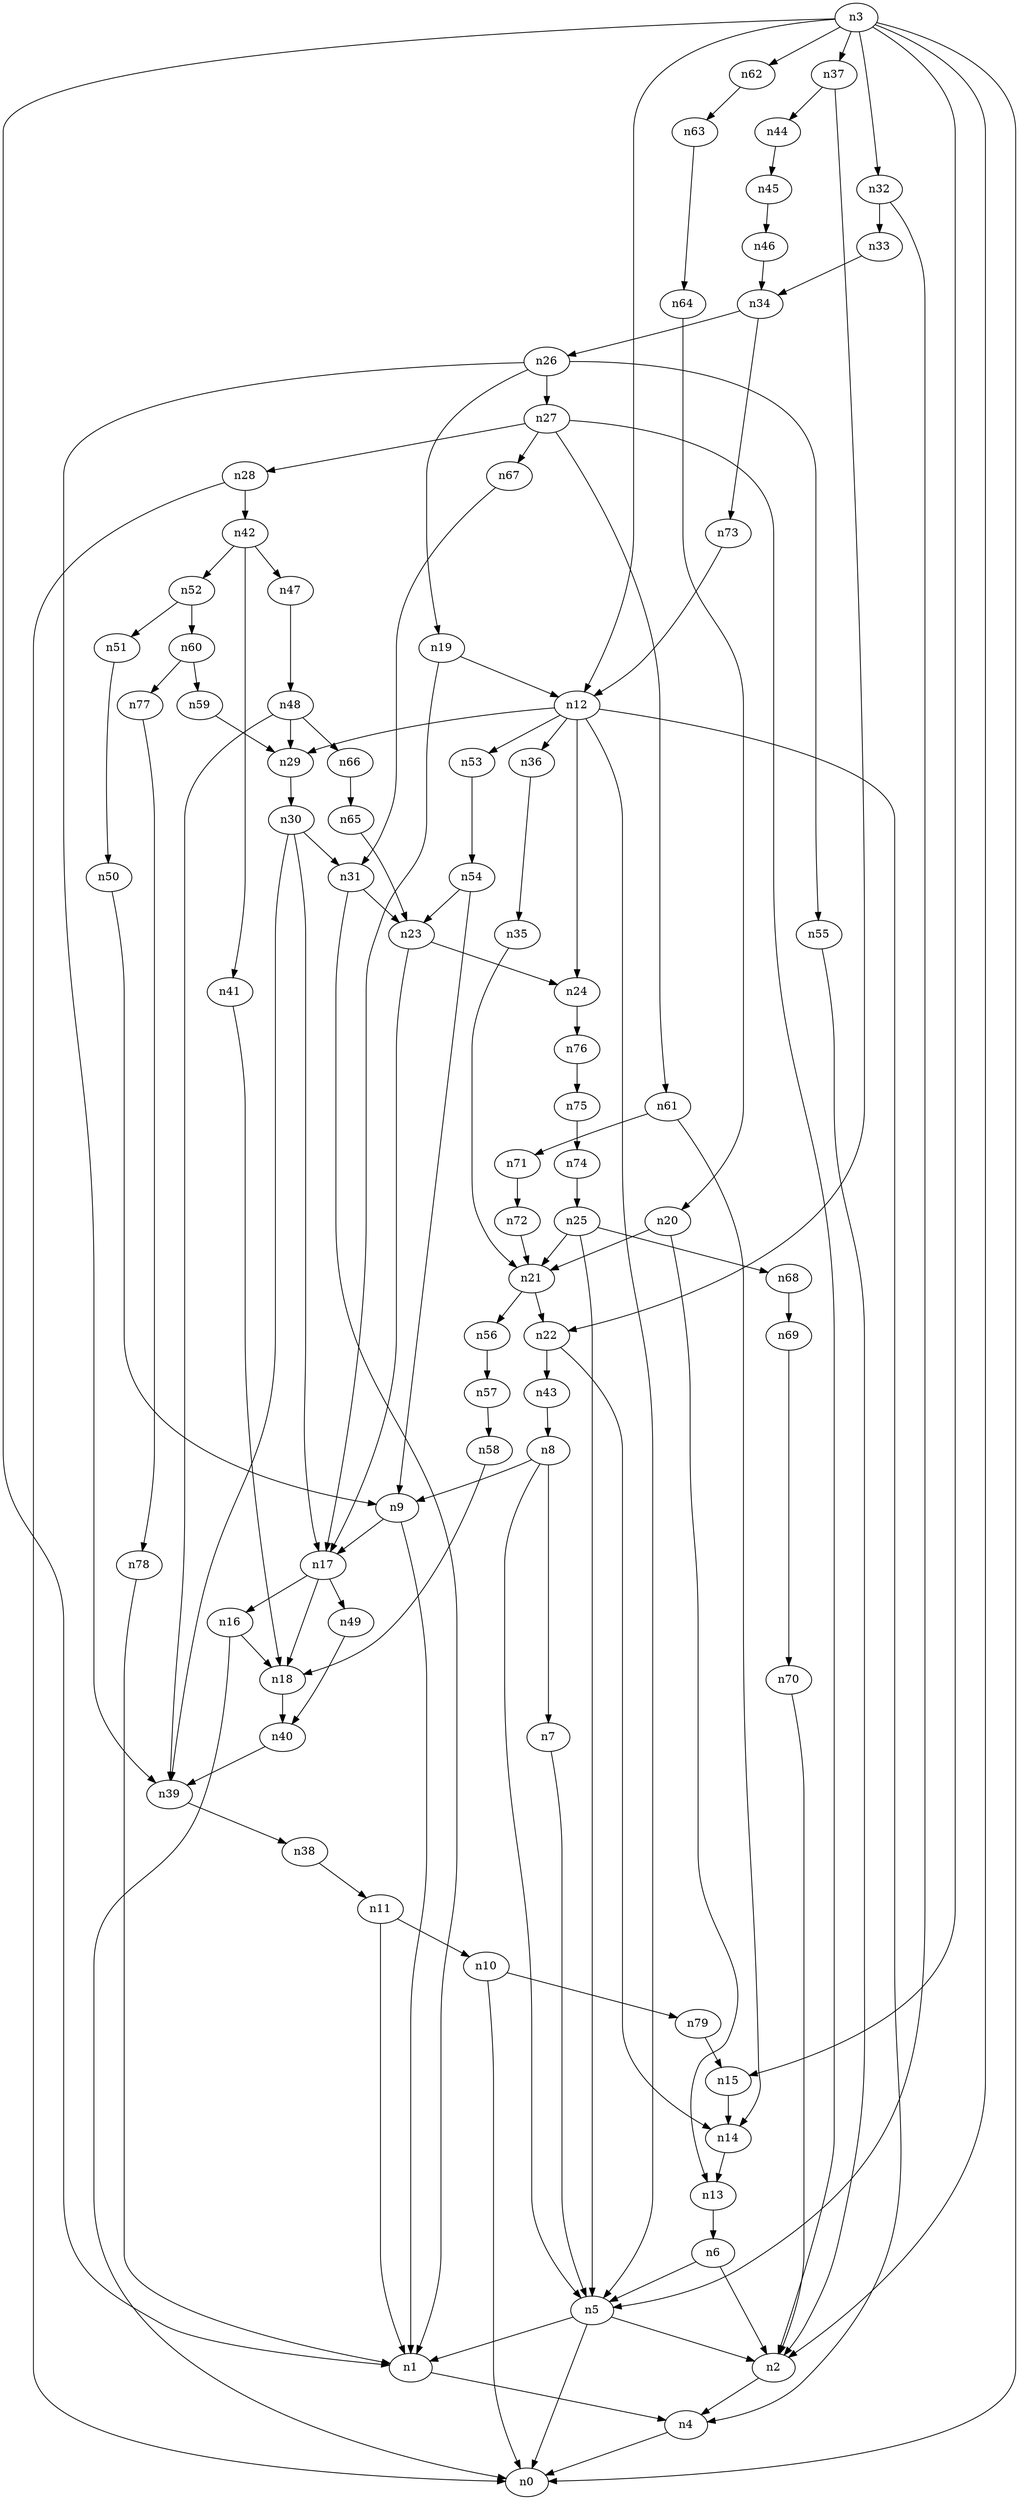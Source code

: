 digraph G {
	n1 -> n4	 [_graphml_id=e4];
	n2 -> n4	 [_graphml_id=e7];
	n3 -> n0	 [_graphml_id=e0];
	n3 -> n1	 [_graphml_id=e3];
	n3 -> n2	 [_graphml_id=e6];
	n3 -> n12	 [_graphml_id=e18];
	n3 -> n15	 [_graphml_id=e24];
	n3 -> n32	 [_graphml_id=e80];
	n3 -> n37	 [_graphml_id=e58];
	n3 -> n62	 [_graphml_id=e101];
	n4 -> n0	 [_graphml_id=e1];
	n5 -> n0	 [_graphml_id=e2];
	n5 -> n1	 [_graphml_id=e5];
	n5 -> n2	 [_graphml_id=e8];
	n6 -> n2	 [_graphml_id=e10];
	n6 -> n5	 [_graphml_id=e9];
	n7 -> n5	 [_graphml_id=e11];
	n8 -> n5	 [_graphml_id=e41];
	n8 -> n7	 [_graphml_id=e12];
	n8 -> n9	 [_graphml_id=e13];
	n9 -> n1	 [_graphml_id=e14];
	n9 -> n17	 [_graphml_id=e27];
	n10 -> n0	 [_graphml_id=e15];
	n10 -> n79	 [_graphml_id=e129];
	n11 -> n1	 [_graphml_id=e17];
	n11 -> n10	 [_graphml_id=e16];
	n12 -> n4	 [_graphml_id=e19];
	n12 -> n5	 [_graphml_id=e20];
	n12 -> n24	 [_graphml_id=e38];
	n12 -> n29	 [_graphml_id=e46];
	n12 -> n36	 [_graphml_id=e57];
	n12 -> n53	 [_graphml_id=e85];
	n13 -> n6	 [_graphml_id=e21];
	n14 -> n13	 [_graphml_id=e22];
	n15 -> n14	 [_graphml_id=e23];
	n16 -> n0	 [_graphml_id=e25];
	n16 -> n18	 [_graphml_id=e29];
	n17 -> n16	 [_graphml_id=e26];
	n17 -> n18	 [_graphml_id=e28];
	n17 -> n49	 [_graphml_id=e78];
	n18 -> n40	 [_graphml_id=e64];
	n19 -> n12	 [_graphml_id=e30];
	n19 -> n17	 [_graphml_id=e31];
	n20 -> n13	 [_graphml_id=e32];
	n20 -> n21	 [_graphml_id=e33];
	n21 -> n22	 [_graphml_id=e34];
	n21 -> n56	 [_graphml_id=e91];
	n22 -> n14	 [_graphml_id=e35];
	n22 -> n43	 [_graphml_id=e68];
	n23 -> n17	 [_graphml_id=e36];
	n23 -> n24	 [_graphml_id=e37];
	n24 -> n76	 [_graphml_id=e124];
	n25 -> n5	 [_graphml_id=e39];
	n25 -> n21	 [_graphml_id=e40];
	n25 -> n68	 [_graphml_id=e111];
	n26 -> n19	 [_graphml_id=e42];
	n26 -> n27	 [_graphml_id=e43];
	n26 -> n39	 [_graphml_id=e120];
	n26 -> n55	 [_graphml_id=e89];
	n27 -> n2	 [_graphml_id=e60];
	n27 -> n28	 [_graphml_id=e44];
	n27 -> n61	 [_graphml_id=e99];
	n27 -> n67	 [_graphml_id=e108];
	n28 -> n0	 [_graphml_id=e45];
	n28 -> n42	 [_graphml_id=e67];
	n29 -> n30	 [_graphml_id=e47];
	n30 -> n17	 [_graphml_id=e48];
	n30 -> n31	 [_graphml_id=e70];
	n30 -> n39	 [_graphml_id=e90];
	n31 -> n1	 [_graphml_id=e50];
	n31 -> n23	 [_graphml_id=e49];
	n32 -> n5	 [_graphml_id=e51];
	n32 -> n33	 [_graphml_id=e52];
	n33 -> n34	 [_graphml_id=e53];
	n34 -> n26	 [_graphml_id=e54];
	n34 -> n73	 [_graphml_id=e119];
	n35 -> n21	 [_graphml_id=e55];
	n36 -> n35	 [_graphml_id=e56];
	n37 -> n22	 [_graphml_id=e59];
	n37 -> n44	 [_graphml_id=e71];
	n38 -> n11	 [_graphml_id=e61];
	n39 -> n38	 [_graphml_id=e62];
	n40 -> n39	 [_graphml_id=e63];
	n41 -> n18	 [_graphml_id=e65];
	n42 -> n41	 [_graphml_id=e66];
	n42 -> n47	 [_graphml_id=e75];
	n42 -> n52	 [_graphml_id=e84];
	n43 -> n8	 [_graphml_id=e69];
	n44 -> n45	 [_graphml_id=e72];
	n45 -> n46	 [_graphml_id=e73];
	n46 -> n34	 [_graphml_id=e74];
	n47 -> n48	 [_graphml_id=e76];
	n48 -> n29	 [_graphml_id=e100];
	n48 -> n39	 [_graphml_id=e77];
	n48 -> n66	 [_graphml_id=e107];
	n49 -> n40	 [_graphml_id=e79];
	n50 -> n9	 [_graphml_id=e81];
	n51 -> n50	 [_graphml_id=e82];
	n52 -> n51	 [_graphml_id=e83];
	n52 -> n60	 [_graphml_id=e97];
	n53 -> n54	 [_graphml_id=e86];
	n54 -> n9	 [_graphml_id=e87];
	n54 -> n23	 [_graphml_id=e110];
	n55 -> n2	 [_graphml_id=e88];
	n56 -> n57	 [_graphml_id=e92];
	n57 -> n58	 [_graphml_id=e93];
	n58 -> n18	 [_graphml_id=e94];
	n59 -> n29	 [_graphml_id=e95];
	n60 -> n59	 [_graphml_id=e96];
	n60 -> n77	 [_graphml_id=e125];
	n61 -> n14	 [_graphml_id=e98];
	n61 -> n71	 [_graphml_id=e115];
	n62 -> n63	 [_graphml_id=e102];
	n63 -> n64	 [_graphml_id=e103];
	n64 -> n20	 [_graphml_id=e104];
	n65 -> n23	 [_graphml_id=e105];
	n66 -> n65	 [_graphml_id=e106];
	n67 -> n31	 [_graphml_id=e109];
	n68 -> n69	 [_graphml_id=e112];
	n69 -> n70	 [_graphml_id=e113];
	n70 -> n2	 [_graphml_id=e114];
	n71 -> n72	 [_graphml_id=e116];
	n72 -> n21	 [_graphml_id=e117];
	n73 -> n12	 [_graphml_id=e118];
	n74 -> n25	 [_graphml_id=e121];
	n75 -> n74	 [_graphml_id=e122];
	n76 -> n75	 [_graphml_id=e123];
	n77 -> n78	 [_graphml_id=e126];
	n78 -> n1	 [_graphml_id=e127];
	n79 -> n15	 [_graphml_id=e128];
}
